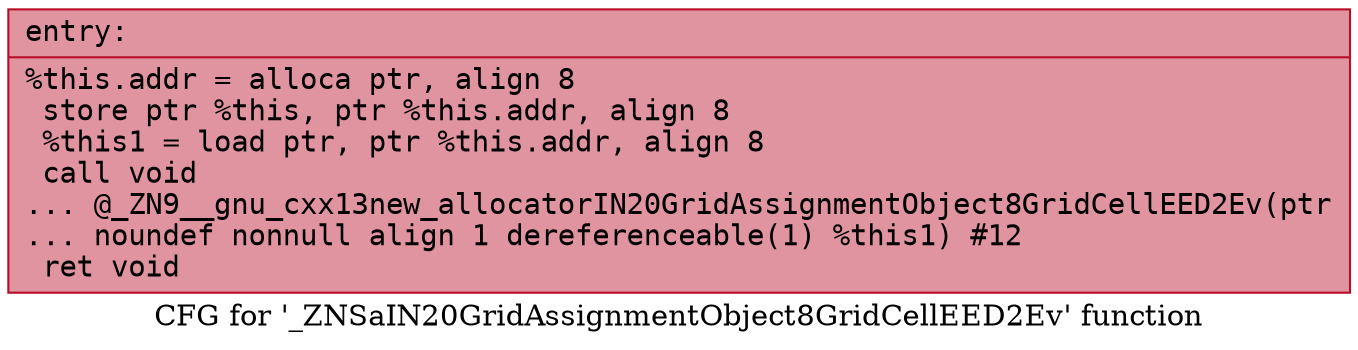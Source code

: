 digraph "CFG for '_ZNSaIN20GridAssignmentObject8GridCellEED2Ev' function" {
	label="CFG for '_ZNSaIN20GridAssignmentObject8GridCellEED2Ev' function";

	Node0x560dca0da6f0 [shape=record,color="#b70d28ff", style=filled, fillcolor="#b70d2870" fontname="Courier",label="{entry:\l|  %this.addr = alloca ptr, align 8\l  store ptr %this, ptr %this.addr, align 8\l  %this1 = load ptr, ptr %this.addr, align 8\l  call void\l... @_ZN9__gnu_cxx13new_allocatorIN20GridAssignmentObject8GridCellEED2Ev(ptr\l... noundef nonnull align 1 dereferenceable(1) %this1) #12\l  ret void\l}"];
}
